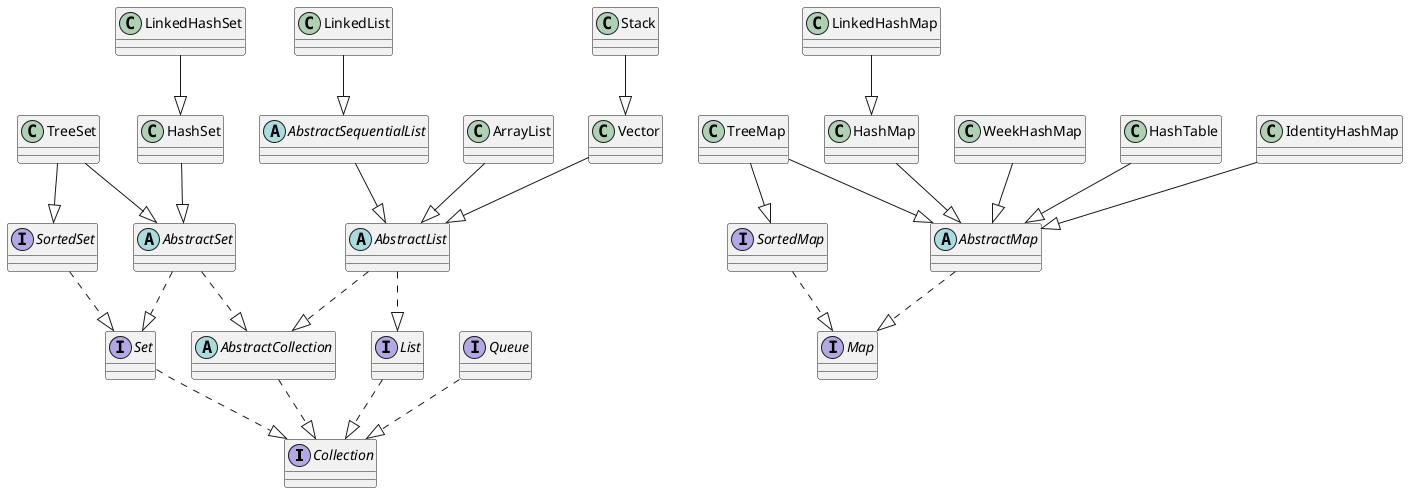 @startuml

interface Collection
interface Map
interface List
interface Set
interface Queue
interface SortedSet
interface SortedMap
abstract class AbstractCollection
abstract class AbstractList
abstract class AbstractMap
abstract class AbstractSet
abstract class AbstractSequentialList
class ArrayList
class LinkedList
class Vector
class Stack
class HashSet
class TreeSet
class LinkedHashSet
class HashMap
class TreeMap
class WeekHashMap
class LinkedHashMap
class HashTable
class IdentityHashMap

List..|>Collection
Set..|>Collection
Queue..|>Collection
SortedSet..|>Set
SortedMap..|>Map
AbstractMap..|>Map
AbstractCollection..|>Collection
AbstractList..|>List
AbstractList..|>AbstractCollection
AbstractSequentialList--|>AbstractList
AbstractSet..|>Set
AbstractSet..|>AbstractCollection
ArrayList--|>AbstractList
Vector--|>AbstractList
Stack--|>Vector
LinkedList--|>AbstractSequentialList
HashSet--|>AbstractSet
TreeSet--|>AbstractSet
TreeSet--|>SortedSet
LinkedHashSet--|>HashSet
HashMap--|>AbstractMap
LinkedHashMap--|>HashMap
TreeMap--|>AbstractMap
TreeMap--|>SortedMap
WeekHashMap--|>AbstractMap
HashTable--|>AbstractMap
IdentityHashMap--|>AbstractMap

@enduml